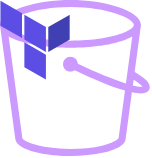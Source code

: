 <mxfile version="20.8.11" type="github">
  <diagram name="Page-1" id="Uy1ApQYzt9IStjCKyEoG">
    <mxGraphModel dx="2522" dy="1415" grid="1" gridSize="10" guides="1" tooltips="1" connect="1" arrows="1" fold="1" page="1" pageScale="1" pageWidth="850" pageHeight="1100" math="0" shadow="0">
      <root>
        <mxCell id="0" />
        <mxCell id="1" parent="0" />
        <mxCell id="QSik6vEQDc31_XHXcR2p-3" value="" style="group" parent="1" vertex="1" connectable="0">
          <mxGeometry x="240" y="280" width="75" height="78" as="geometry" />
        </mxCell>
        <mxCell id="QSik6vEQDc31_XHXcR2p-1" value="" style="sketch=0;outlineConnect=0;fontColor=#232F3E;gradientColor=none;fillColor=#CC99FF;strokeColor=none;dashed=0;verticalLabelPosition=bottom;verticalAlign=top;align=center;html=1;fontSize=12;fontStyle=0;aspect=fixed;pointerEvents=1;shape=mxgraph.aws4.bucket;" parent="QSik6vEQDc31_XHXcR2p-3" vertex="1">
          <mxGeometry width="75" height="78" as="geometry" />
        </mxCell>
        <mxCell id="QSik6vEQDc31_XHXcR2p-2" value="" style="shape=image;verticalLabelPosition=bottom;labelBackgroundColor=default;verticalAlign=top;aspect=fixed;imageAspect=0;image=data:image/svg+xml,PHN2ZyB4bWxucz0iaHR0cDovL3d3dy53My5vcmcvMjAwMC9zdmciIGZpbGw9Im5vbmUiIHZpZXdCb3g9IjAgMCA2NCA2NCIgaGVpZ2h0PSI4MDBweCIgd2lkdGg9IjgwMHB4Ij48cGF0aCBmaWxsPSIjNDA0MEIyIiBkPSJNMzguMDYgMjYuMTUxdjExLjQ3M0w0OCAzMS44OTFWMjAuNDA2bC05Ljk0IDUuNzQ1eiIvPjxwYXRoIGZpbGw9IiM1QzRFRTUiIGQ9Im0yNy4wMyAyMC40MDYgOS45NCA1Ljc0NXYxMS40NzNsLTkuOTQtNS43NFYyMC40MDd6TTE2IDE0djExLjQ3OWw5Ljk0IDUuNzR2LTExLjQ4TDE2IDE0em0xMS4wMyAzMC42MjQgOS45NCA1Ljc0di0xMS40OGwtOS45NC01LjczOXYxMS40OHoiLz48L3N2Zz4=;clipPath=inset(21.33% 25% 21% 24.67%);imageBackground=none;" parent="QSik6vEQDc31_XHXcR2p-3" vertex="1">
          <mxGeometry width="34.91" height="40" as="geometry" />
        </mxCell>
      </root>
    </mxGraphModel>
  </diagram>
</mxfile>
